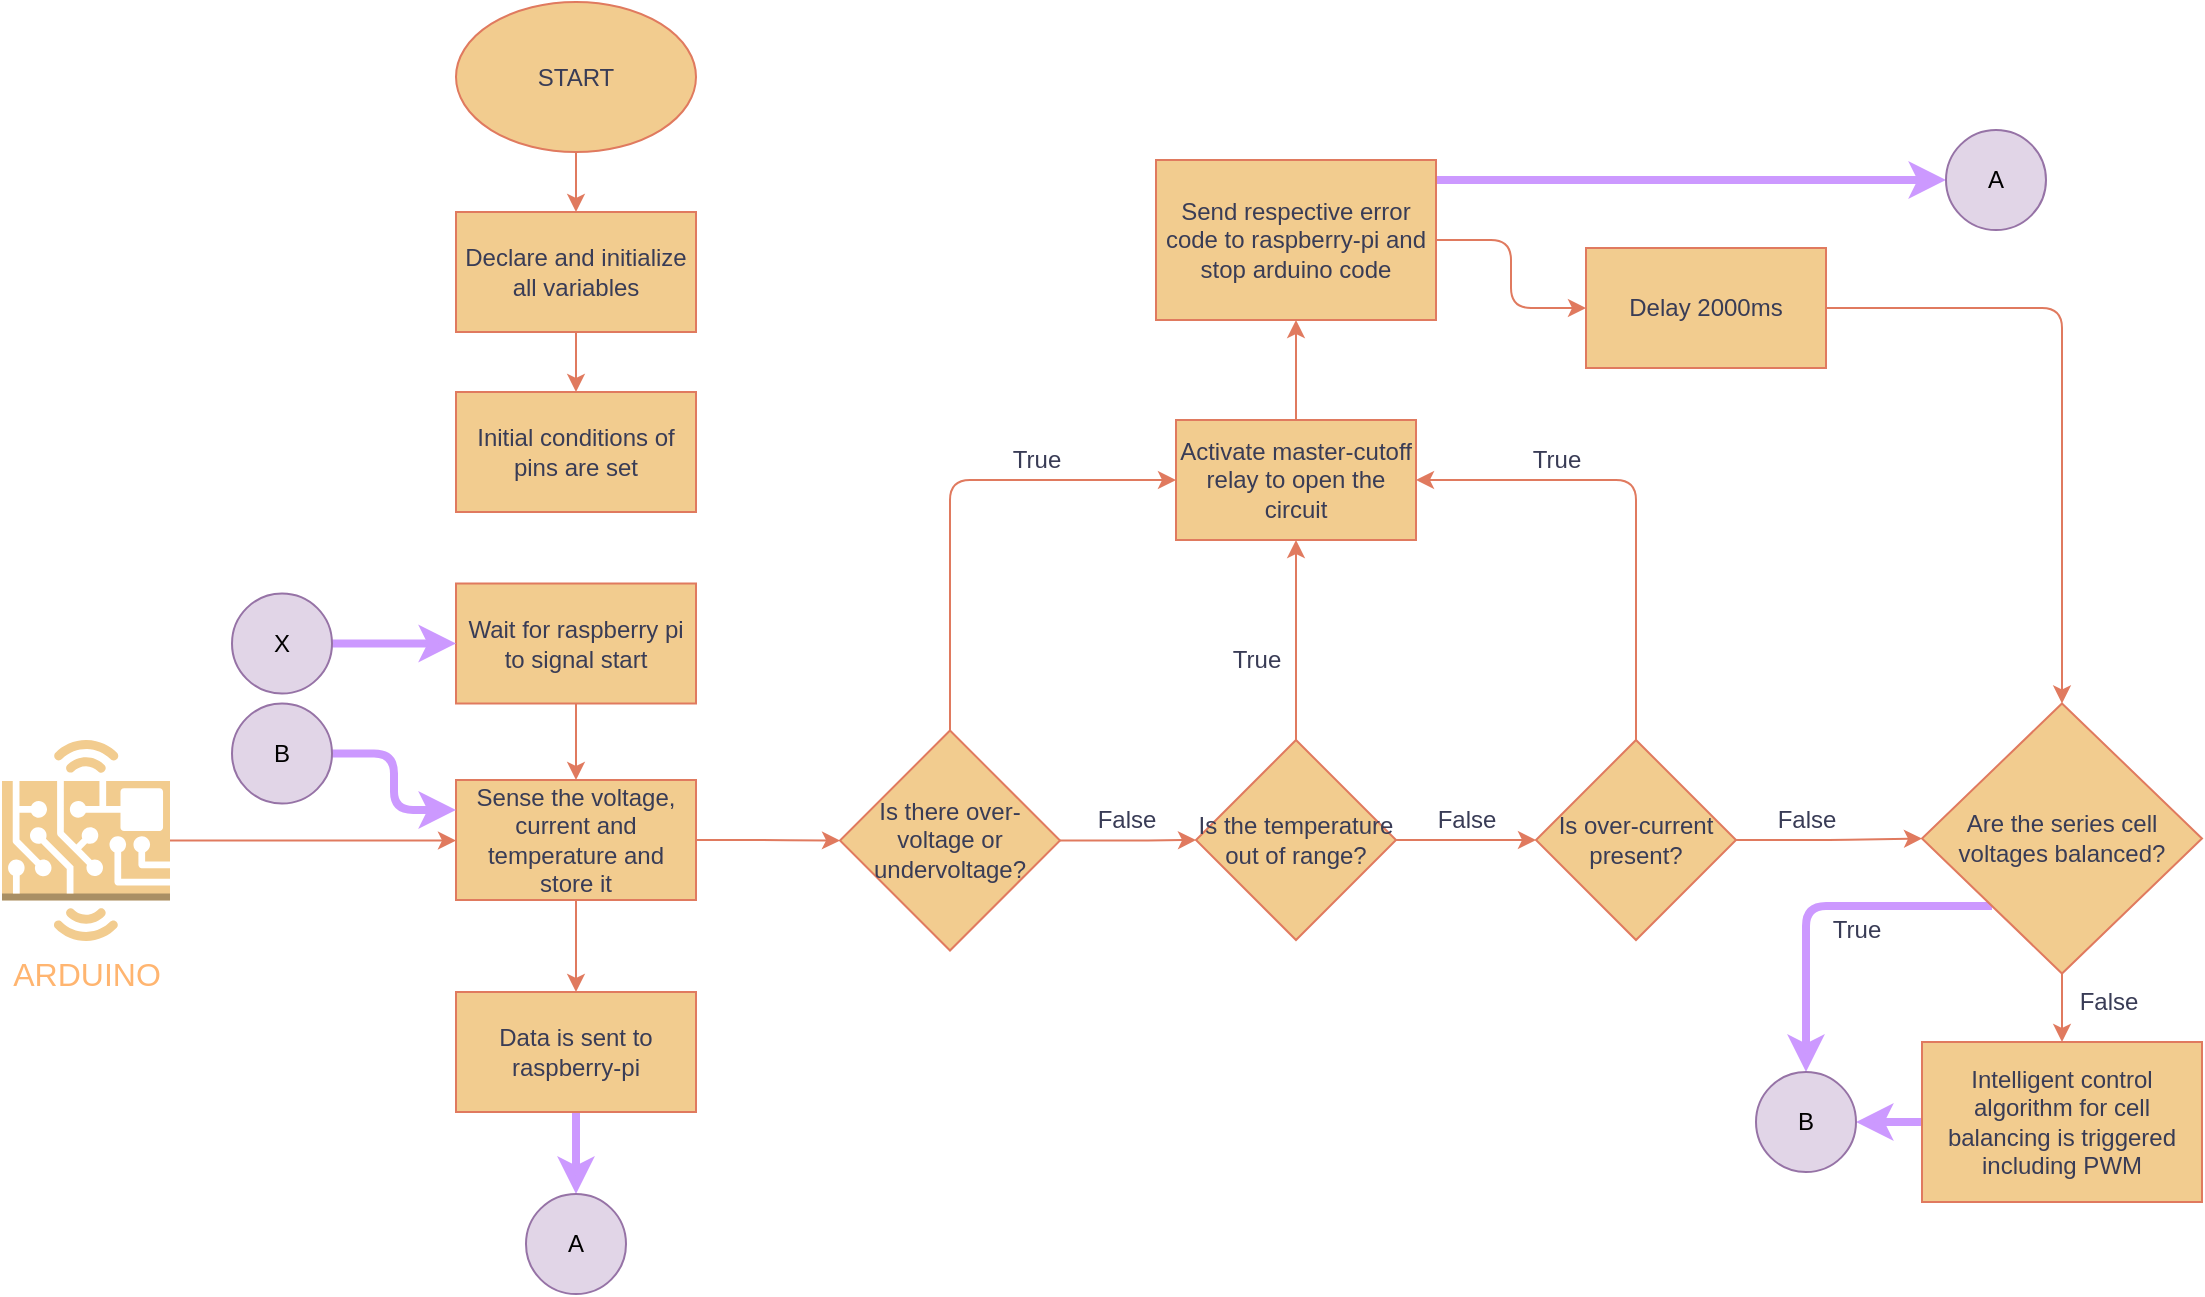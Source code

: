 <mxfile version="14.8.2" type="github">
  <diagram id="ZQuKfv0tQSPIokNDNCL0" name="Page-1">
    <mxGraphModel dx="1422" dy="1180" grid="0" gridSize="10" guides="1" tooltips="1" connect="1" arrows="1" fold="1" page="0" pageScale="1" pageWidth="827" pageHeight="1169" background="none" math="0" shadow="0">
      <root>
        <mxCell id="0" />
        <mxCell id="1" parent="0" />
        <mxCell id="Vbz557c_matPlHKTKu7A-3" value="" style="edgeStyle=orthogonalEdgeStyle;orthogonalLoop=1;jettySize=auto;html=1;fontColor=#393C56;strokeColor=#E07A5F;fillColor=#F2CC8F;labelBackgroundColor=#F4F1DE;" parent="1" source="Vbz557c_matPlHKTKu7A-1" target="Vbz557c_matPlHKTKu7A-2" edge="1">
          <mxGeometry relative="1" as="geometry" />
        </mxCell>
        <mxCell id="Vbz557c_matPlHKTKu7A-1" value="START" style="ellipse;whiteSpace=wrap;html=1;fontColor=#393C56;strokeColor=#E07A5F;fillColor=#F2CC8F;strokeWidth=1;perimeterSpacing=0;" parent="1" vertex="1">
          <mxGeometry x="390" y="-44" width="120" height="75" as="geometry" />
        </mxCell>
        <mxCell id="Vbz557c_matPlHKTKu7A-5" style="edgeStyle=orthogonalEdgeStyle;orthogonalLoop=1;jettySize=auto;html=1;exitX=0.5;exitY=1;exitDx=0;exitDy=0;entryX=0.5;entryY=0;entryDx=0;entryDy=0;fontColor=#393C56;strokeColor=#E07A5F;fillColor=#F2CC8F;labelBackgroundColor=#F4F1DE;" parent="1" source="Vbz557c_matPlHKTKu7A-2" target="Vbz557c_matPlHKTKu7A-4" edge="1">
          <mxGeometry relative="1" as="geometry" />
        </mxCell>
        <mxCell id="Vbz557c_matPlHKTKu7A-2" value="Declare and initialize all variables" style="whiteSpace=wrap;html=1;fontColor=#393C56;strokeColor=#E07A5F;fillColor=#F2CC8F;" parent="1" vertex="1">
          <mxGeometry x="390" y="61" width="120" height="60" as="geometry" />
        </mxCell>
        <mxCell id="Vbz557c_matPlHKTKu7A-4" value="Initial conditions of pins are set" style="whiteSpace=wrap;html=1;fontColor=#393C56;strokeColor=#E07A5F;strokeWidth=1;fillColor=#F2CC8F;" parent="1" vertex="1">
          <mxGeometry x="390" y="151" width="120" height="60" as="geometry" />
        </mxCell>
        <mxCell id="Vbz557c_matPlHKTKu7A-9" value="" style="edgeStyle=orthogonalEdgeStyle;orthogonalLoop=1;jettySize=auto;html=1;fontColor=#393C56;strokeColor=#E07A5F;fillColor=#F2CC8F;labelBackgroundColor=#F4F1DE;entryX=0;entryY=0.5;entryDx=0;entryDy=0;" parent="1" source="Vbz557c_matPlHKTKu7A-6" target="8fpDxvzeP6qcbkcKyaQN-8" edge="1">
          <mxGeometry relative="1" as="geometry">
            <mxPoint x="590" y="375" as="targetPoint" />
          </mxGeometry>
        </mxCell>
        <mxCell id="8fpDxvzeP6qcbkcKyaQN-7" style="edgeStyle=orthogonalEdgeStyle;orthogonalLoop=1;jettySize=auto;html=1;exitX=0.5;exitY=1;exitDx=0;exitDy=0;labelBackgroundColor=#F4F1DE;fontColor=#393C56;strokeColor=#E07A5F;fillColor=#F2CC8F;" parent="1" source="Vbz557c_matPlHKTKu7A-6" target="Vbz557c_matPlHKTKu7A-48" edge="1">
          <mxGeometry relative="1" as="geometry" />
        </mxCell>
        <mxCell id="Vbz557c_matPlHKTKu7A-6" value="Sense the voltage, current and temperature and store it" style="whiteSpace=wrap;html=1;fontColor=#393C56;strokeColor=#E07A5F;strokeWidth=1;fillColor=#F2CC8F;" parent="1" vertex="1">
          <mxGeometry x="390" y="345" width="120" height="60" as="geometry" />
        </mxCell>
        <mxCell id="Vbz557c_matPlHKTKu7A-18" value="" style="edgeStyle=orthogonalEdgeStyle;orthogonalLoop=1;jettySize=auto;html=1;fontColor=#393C56;strokeColor=#E07A5F;fillColor=#F2CC8F;labelBackgroundColor=#F4F1DE;exitX=1;exitY=0.5;exitDx=0;exitDy=0;" parent="1" source="8fpDxvzeP6qcbkcKyaQN-8" target="Vbz557c_matPlHKTKu7A-17" edge="1">
          <mxGeometry relative="1" as="geometry">
            <mxPoint x="690" y="375" as="sourcePoint" />
          </mxGeometry>
        </mxCell>
        <mxCell id="Vbz557c_matPlHKTKu7A-24" style="edgeStyle=orthogonalEdgeStyle;orthogonalLoop=1;jettySize=auto;html=1;exitX=0.5;exitY=0;exitDx=0;exitDy=0;entryX=0;entryY=0.5;entryDx=0;entryDy=0;fontColor=#393C56;strokeColor=#E07A5F;fillColor=#F2CC8F;labelBackgroundColor=#F4F1DE;" parent="1" source="8fpDxvzeP6qcbkcKyaQN-8" target="Vbz557c_matPlHKTKu7A-23" edge="1">
          <mxGeometry relative="1" as="geometry">
            <mxPoint x="640" y="325" as="sourcePoint" />
          </mxGeometry>
        </mxCell>
        <mxCell id="Vbz557c_matPlHKTKu7A-21" value="" style="edgeStyle=orthogonalEdgeStyle;orthogonalLoop=1;jettySize=auto;html=1;fontColor=#393C56;strokeColor=#E07A5F;fillColor=#F2CC8F;labelBackgroundColor=#F4F1DE;entryX=0;entryY=0.5;entryDx=0;entryDy=0;" parent="1" source="Vbz557c_matPlHKTKu7A-17" target="8fpDxvzeP6qcbkcKyaQN-9" edge="1">
          <mxGeometry relative="1" as="geometry">
            <mxPoint x="930" y="375" as="targetPoint" />
          </mxGeometry>
        </mxCell>
        <mxCell id="Vbz557c_matPlHKTKu7A-25" style="edgeStyle=orthogonalEdgeStyle;orthogonalLoop=1;jettySize=auto;html=1;exitX=0.5;exitY=0;exitDx=0;exitDy=0;entryX=0.5;entryY=1;entryDx=0;entryDy=0;fontColor=#393C56;strokeColor=#E07A5F;fillColor=#F2CC8F;labelBackgroundColor=#F4F1DE;" parent="1" source="Vbz557c_matPlHKTKu7A-17" target="Vbz557c_matPlHKTKu7A-23" edge="1">
          <mxGeometry relative="1" as="geometry" />
        </mxCell>
        <mxCell id="Vbz557c_matPlHKTKu7A-17" value="Is the temperature out of range?" style="rhombus;whiteSpace=wrap;html=1;fontColor=#393C56;strokeColor=#E07A5F;strokeWidth=1;fillColor=#F2CC8F;" parent="1" vertex="1">
          <mxGeometry x="760" y="325" width="100" height="100" as="geometry" />
        </mxCell>
        <mxCell id="Vbz557c_matPlHKTKu7A-19" value="False" style="text;html=1;align=center;verticalAlign=middle;resizable=0;points=[];autosize=1;strokeColor=none;fontColor=#393C56;" parent="1" vertex="1">
          <mxGeometry x="700" y="355" width="50" height="20" as="geometry" />
        </mxCell>
        <mxCell id="Vbz557c_matPlHKTKu7A-26" style="edgeStyle=orthogonalEdgeStyle;orthogonalLoop=1;jettySize=auto;html=1;exitX=0.5;exitY=0;exitDx=0;exitDy=0;entryX=1;entryY=0.5;entryDx=0;entryDy=0;fontColor=#393C56;strokeColor=#E07A5F;fillColor=#F2CC8F;labelBackgroundColor=#F4F1DE;" parent="1" source="8fpDxvzeP6qcbkcKyaQN-9" target="Vbz557c_matPlHKTKu7A-23" edge="1">
          <mxGeometry relative="1" as="geometry">
            <mxPoint x="985" y="320" as="sourcePoint" />
          </mxGeometry>
        </mxCell>
        <mxCell id="Vbz557c_matPlHKTKu7A-38" value="" style="edgeStyle=orthogonalEdgeStyle;orthogonalLoop=1;jettySize=auto;html=1;fontColor=#393C56;strokeColor=#E07A5F;fillColor=#F2CC8F;labelBackgroundColor=#F4F1DE;entryX=0;entryY=0.5;entryDx=0;entryDy=0;" parent="1" source="8fpDxvzeP6qcbkcKyaQN-9" target="Ce1RtPgFx1pHUSXhQOCO-6" edge="1">
          <mxGeometry relative="1" as="geometry">
            <mxPoint x="1226" y="375" as="targetPoint" />
            <mxPoint x="1080" y="399.7" as="sourcePoint" />
          </mxGeometry>
        </mxCell>
        <mxCell id="Vbz557c_matPlHKTKu7A-22" value="False" style="text;html=1;align=center;verticalAlign=middle;resizable=0;points=[];autosize=1;strokeColor=none;fontColor=#393C56;" parent="1" vertex="1">
          <mxGeometry x="870" y="355" width="50" height="20" as="geometry" />
        </mxCell>
        <mxCell id="Vbz557c_matPlHKTKu7A-31" value="" style="edgeStyle=orthogonalEdgeStyle;orthogonalLoop=1;jettySize=auto;html=1;fontColor=#393C56;strokeColor=#E07A5F;fillColor=#F2CC8F;labelBackgroundColor=#F4F1DE;" parent="1" source="Vbz557c_matPlHKTKu7A-23" target="Vbz557c_matPlHKTKu7A-30" edge="1">
          <mxGeometry relative="1" as="geometry" />
        </mxCell>
        <mxCell id="Vbz557c_matPlHKTKu7A-23" value="Activate master-cutoff relay to open the circuit" style="whiteSpace=wrap;html=1;fontColor=#393C56;strokeColor=#E07A5F;strokeWidth=1;fillColor=#F2CC8F;" parent="1" vertex="1">
          <mxGeometry x="750" y="165" width="120" height="60" as="geometry" />
        </mxCell>
        <mxCell id="Vbz557c_matPlHKTKu7A-27" value="True" style="text;html=1;align=center;verticalAlign=middle;resizable=0;points=[];autosize=1;strokeColor=none;fontColor=#393C56;" parent="1" vertex="1">
          <mxGeometry x="660" y="175" width="40" height="20" as="geometry" />
        </mxCell>
        <mxCell id="Vbz557c_matPlHKTKu7A-28" value="True" style="text;html=1;align=center;verticalAlign=middle;resizable=0;points=[];autosize=1;strokeColor=none;fontColor=#393C56;" parent="1" vertex="1">
          <mxGeometry x="920" y="175" width="40" height="20" as="geometry" />
        </mxCell>
        <mxCell id="Vbz557c_matPlHKTKu7A-29" value="True" style="text;html=1;align=center;verticalAlign=middle;resizable=0;points=[];autosize=1;strokeColor=none;fontColor=#393C56;" parent="1" vertex="1">
          <mxGeometry x="770" y="275" width="40" height="20" as="geometry" />
        </mxCell>
        <mxCell id="Vbz557c_matPlHKTKu7A-35" value="" style="edgeStyle=orthogonalEdgeStyle;orthogonalLoop=1;jettySize=auto;html=1;fontColor=#393C56;fillColor=#F2CC8F;strokeWidth=4;strokeColor=#CC99FF;labelBackgroundColor=#F4F1DE;" parent="1" source="Vbz557c_matPlHKTKu7A-30" target="Vbz557c_matPlHKTKu7A-33" edge="1">
          <mxGeometry relative="1" as="geometry">
            <Array as="points">
              <mxPoint x="920" y="45" />
              <mxPoint x="920" y="45" />
            </Array>
          </mxGeometry>
        </mxCell>
        <mxCell id="8fpDxvzeP6qcbkcKyaQN-21" value="" style="edgeStyle=orthogonalEdgeStyle;orthogonalLoop=1;jettySize=auto;html=1;labelBackgroundColor=#F4F1DE;fontColor=#393C56;strokeColor=#E07A5F;fillColor=#F2CC8F;" parent="1" source="Vbz557c_matPlHKTKu7A-30" target="8fpDxvzeP6qcbkcKyaQN-20" edge="1">
          <mxGeometry relative="1" as="geometry" />
        </mxCell>
        <mxCell id="Vbz557c_matPlHKTKu7A-30" value="Send respective error code to raspberry-pi and stop arduino code" style="whiteSpace=wrap;html=1;strokeColor=#E07A5F;strokeWidth=1;fillColor=#F2CC8F;fontColor=#393C56;" parent="1" vertex="1">
          <mxGeometry x="740" y="35" width="140" height="80" as="geometry" />
        </mxCell>
        <mxCell id="Vbz557c_matPlHKTKu7A-33" value="A" style="ellipse;whiteSpace=wrap;html=1;aspect=fixed;fontColor=#000000;strokeColor=#9673a6;strokeWidth=1;fillColor=#e1d5e7;" parent="1" vertex="1">
          <mxGeometry x="1135" y="20" width="50" height="50" as="geometry" />
        </mxCell>
        <mxCell id="Vbz557c_matPlHKTKu7A-39" value="&lt;div&gt;False&lt;/div&gt;" style="text;html=1;align=center;verticalAlign=middle;resizable=0;points=[];autosize=1;strokeColor=none;fontColor=#393C56;" parent="1" vertex="1">
          <mxGeometry x="1040" y="355" width="50" height="20" as="geometry" />
        </mxCell>
        <mxCell id="8fpDxvzeP6qcbkcKyaQN-16" style="edgeStyle=orthogonalEdgeStyle;orthogonalLoop=1;jettySize=auto;html=1;exitX=0;exitY=0.5;exitDx=0;exitDy=0;labelBackgroundColor=#F4F1DE;fontColor=#393C56;strokeColor=#CC99FF;strokeWidth=4;fillColor=#F2CC8F;" parent="1" source="Vbz557c_matPlHKTKu7A-40" target="8fpDxvzeP6qcbkcKyaQN-12" edge="1">
          <mxGeometry relative="1" as="geometry" />
        </mxCell>
        <mxCell id="Vbz557c_matPlHKTKu7A-40" value="Intelligent control algorithm for cell balancing is triggered including PWM" style="whiteSpace=wrap;html=1;fontColor=#393C56;strokeColor=#E07A5F;strokeWidth=1;fillColor=#F2CC8F;" parent="1" vertex="1">
          <mxGeometry x="1123" y="476" width="140" height="80" as="geometry" />
        </mxCell>
        <mxCell id="l6k71gGaqvxMgcNe-Q9w-3" value="" style="edgeStyle=orthogonalEdgeStyle;orthogonalLoop=1;jettySize=auto;html=1;fontColor=#393C56;strokeColor=#CC99FF;strokeWidth=4;fillColor=#F2CC8F;labelBackgroundColor=#F4F1DE;" parent="1" source="Vbz557c_matPlHKTKu7A-48" target="8fpDxvzeP6qcbkcKyaQN-1" edge="1">
          <mxGeometry relative="1" as="geometry">
            <mxPoint x="800" y="637" as="targetPoint" />
          </mxGeometry>
        </mxCell>
        <mxCell id="Vbz557c_matPlHKTKu7A-48" value="Data is sent to raspberry-pi" style="whiteSpace=wrap;html=1;fontColor=#393C56;strokeColor=#E07A5F;strokeWidth=1;fillColor=#F2CC8F;" parent="1" vertex="1">
          <mxGeometry x="390" y="451" width="120" height="60" as="geometry" />
        </mxCell>
        <mxCell id="l6k71gGaqvxMgcNe-Q9w-38" value="" style="edgeStyle=orthogonalEdgeStyle;orthogonalLoop=1;jettySize=auto;html=1;fontColor=#393C56;strokeColor=#E07A5F;fillColor=#F2CC8F;labelBackgroundColor=#F4F1DE;" parent="1" source="l6k71gGaqvxMgcNe-Q9w-37" edge="1">
          <mxGeometry relative="1" as="geometry">
            <mxPoint x="390" y="375.25" as="targetPoint" />
          </mxGeometry>
        </mxCell>
        <mxCell id="l6k71gGaqvxMgcNe-Q9w-37" value="&lt;font style=&quot;font-size: 16px&quot; color=&quot;#FFB570&quot;&gt;ARDUINO&lt;/font&gt;" style="outlineConnect=0;dashed=0;verticalLabelPosition=bottom;verticalAlign=top;align=center;html=1;shape=mxgraph.aws3.hardware_board;fillColor=#F2CC8F;fontColor=#393C56;strokeColor=#E07A5F;strokeWidth=1;" parent="1" vertex="1">
          <mxGeometry x="163" y="325" width="84" height="100.5" as="geometry" />
        </mxCell>
        <mxCell id="Ce1RtPgFx1pHUSXhQOCO-9" style="edgeStyle=orthogonalEdgeStyle;orthogonalLoop=1;jettySize=auto;html=1;exitX=0.5;exitY=1;exitDx=0;exitDy=0;entryX=0.5;entryY=0;entryDx=0;entryDy=0;fontColor=#393C56;strokeColor=#E07A5F;fillColor=#F2CC8F;labelBackgroundColor=#F4F1DE;" parent="1" source="Ce1RtPgFx1pHUSXhQOCO-6" target="Vbz557c_matPlHKTKu7A-40" edge="1">
          <mxGeometry relative="1" as="geometry" />
        </mxCell>
        <mxCell id="8fpDxvzeP6qcbkcKyaQN-17" style="edgeStyle=orthogonalEdgeStyle;orthogonalLoop=1;jettySize=auto;html=1;exitX=0;exitY=1;exitDx=0;exitDy=0;entryX=0.5;entryY=0;entryDx=0;entryDy=0;labelBackgroundColor=#F4F1DE;fontColor=#393C56;strokeColor=#CC99FF;strokeWidth=4;fillColor=#F2CC8F;" parent="1" source="Ce1RtPgFx1pHUSXhQOCO-6" target="8fpDxvzeP6qcbkcKyaQN-12" edge="1">
          <mxGeometry relative="1" as="geometry" />
        </mxCell>
        <mxCell id="Ce1RtPgFx1pHUSXhQOCO-6" value="Are the series cell voltages balanced?" style="rhombus;whiteSpace=wrap;html=1;fontColor=#393C56;strokeColor=#E07A5F;strokeWidth=1;fillColor=#F2CC8F;" parent="1" vertex="1">
          <mxGeometry x="1123" y="306.75" width="140" height="135" as="geometry" />
        </mxCell>
        <mxCell id="Ce1RtPgFx1pHUSXhQOCO-10" value="False" style="text;html=1;align=center;verticalAlign=middle;resizable=0;points=[];autosize=1;strokeColor=none;fontColor=#393C56;" parent="1" vertex="1">
          <mxGeometry x="1191" y="446" width="50" height="20" as="geometry" />
        </mxCell>
        <mxCell id="8fpDxvzeP6qcbkcKyaQN-1" value="A" style="ellipse;whiteSpace=wrap;html=1;aspect=fixed;fontColor=#000000;strokeColor=#9673a6;strokeWidth=1;fillColor=#e1d5e7;" parent="1" vertex="1">
          <mxGeometry x="425" y="552" width="50" height="50" as="geometry" />
        </mxCell>
        <mxCell id="8fpDxvzeP6qcbkcKyaQN-8" value="Is there over-voltage or undervoltage?" style="rhombus;whiteSpace=wrap;html=1;fontColor=#393C56;strokeColor=#E07A5F;strokeWidth=1;fillColor=#F2CC8F;" parent="1" vertex="1">
          <mxGeometry x="582" y="320.25" width="110" height="110" as="geometry" />
        </mxCell>
        <mxCell id="8fpDxvzeP6qcbkcKyaQN-9" value="Is over-current present?" style="rhombus;whiteSpace=wrap;html=1;fontColor=#393C56;strokeColor=#E07A5F;strokeWidth=1;fillColor=#F2CC8F;" parent="1" vertex="1">
          <mxGeometry x="930" y="325" width="100" height="100" as="geometry" />
        </mxCell>
        <mxCell id="8fpDxvzeP6qcbkcKyaQN-12" value="B" style="ellipse;whiteSpace=wrap;html=1;aspect=fixed;fontColor=#000000;strokeColor=#9673a6;strokeWidth=1;fillColor=#e1d5e7;" parent="1" vertex="1">
          <mxGeometry x="1040" y="491" width="50" height="50" as="geometry" />
        </mxCell>
        <mxCell id="8fpDxvzeP6qcbkcKyaQN-19" style="edgeStyle=orthogonalEdgeStyle;orthogonalLoop=1;jettySize=auto;html=1;entryX=0;entryY=0.25;entryDx=0;entryDy=0;labelBackgroundColor=#F4F1DE;fontColor=#393C56;strokeColor=#CC99FF;strokeWidth=4;fillColor=#F2CC8F;" parent="1" source="8fpDxvzeP6qcbkcKyaQN-13" target="Vbz557c_matPlHKTKu7A-6" edge="1">
          <mxGeometry relative="1" as="geometry" />
        </mxCell>
        <mxCell id="8fpDxvzeP6qcbkcKyaQN-13" value="B" style="ellipse;whiteSpace=wrap;html=1;aspect=fixed;fontColor=#000000;strokeColor=#9673a6;strokeWidth=1;fillColor=#e1d5e7;" parent="1" vertex="1">
          <mxGeometry x="278" y="306.75" width="50" height="50" as="geometry" />
        </mxCell>
        <mxCell id="8fpDxvzeP6qcbkcKyaQN-18" value="True" style="text;html=1;align=center;verticalAlign=middle;resizable=0;points=[];autosize=1;strokeColor=none;fontColor=#393C56;" parent="1" vertex="1">
          <mxGeometry x="1072" y="411.25" width="35" height="18" as="geometry" />
        </mxCell>
        <mxCell id="8fpDxvzeP6qcbkcKyaQN-22" style="edgeStyle=orthogonalEdgeStyle;orthogonalLoop=1;jettySize=auto;html=1;entryX=0.5;entryY=0;entryDx=0;entryDy=0;labelBackgroundColor=#F4F1DE;fontColor=#393C56;strokeColor=#E07A5F;fillColor=#F2CC8F;" parent="1" source="8fpDxvzeP6qcbkcKyaQN-20" target="Ce1RtPgFx1pHUSXhQOCO-6" edge="1">
          <mxGeometry relative="1" as="geometry" />
        </mxCell>
        <mxCell id="8fpDxvzeP6qcbkcKyaQN-20" value="Delay 2000ms" style="whiteSpace=wrap;html=1;fontColor=#393C56;strokeColor=#E07A5F;strokeWidth=1;fillColor=#F2CC8F;" parent="1" vertex="1">
          <mxGeometry x="955" y="79" width="120" height="60" as="geometry" />
        </mxCell>
        <mxCell id="oCFm9g2NSxkUwxlJj9Q--5" value="" style="edgeStyle=orthogonalEdgeStyle;orthogonalLoop=1;jettySize=auto;html=1;labelBackgroundColor=#F4F1DE;fontColor=#393C56;strokeColor=#E07A5F;fillColor=#F2CC8F;" edge="1" parent="1" source="oCFm9g2NSxkUwxlJj9Q--2" target="Vbz557c_matPlHKTKu7A-6">
          <mxGeometry relative="1" as="geometry" />
        </mxCell>
        <mxCell id="oCFm9g2NSxkUwxlJj9Q--2" value="Wait for raspberry pi to signal start" style="whiteSpace=wrap;html=1;fontColor=#393C56;strokeColor=#E07A5F;strokeWidth=1;fillColor=#F2CC8F;" vertex="1" parent="1">
          <mxGeometry x="390" y="246.75" width="120" height="60" as="geometry" />
        </mxCell>
        <mxCell id="oCFm9g2NSxkUwxlJj9Q--7" value="" style="edgeStyle=orthogonalEdgeStyle;orthogonalLoop=1;jettySize=auto;html=1;labelBackgroundColor=#F4F1DE;fontColor=#393C56;strokeColor=#CC99FF;fillColor=#F2CC8F;strokeWidth=4;" edge="1" parent="1" source="oCFm9g2NSxkUwxlJj9Q--6" target="oCFm9g2NSxkUwxlJj9Q--2">
          <mxGeometry relative="1" as="geometry" />
        </mxCell>
        <mxCell id="oCFm9g2NSxkUwxlJj9Q--6" value="X" style="ellipse;whiteSpace=wrap;html=1;aspect=fixed;strokeColor=#9673a6;strokeWidth=1;fillColor=#e1d5e7;" vertex="1" parent="1">
          <mxGeometry x="278" y="251.75" width="50" height="50" as="geometry" />
        </mxCell>
      </root>
    </mxGraphModel>
  </diagram>
</mxfile>
